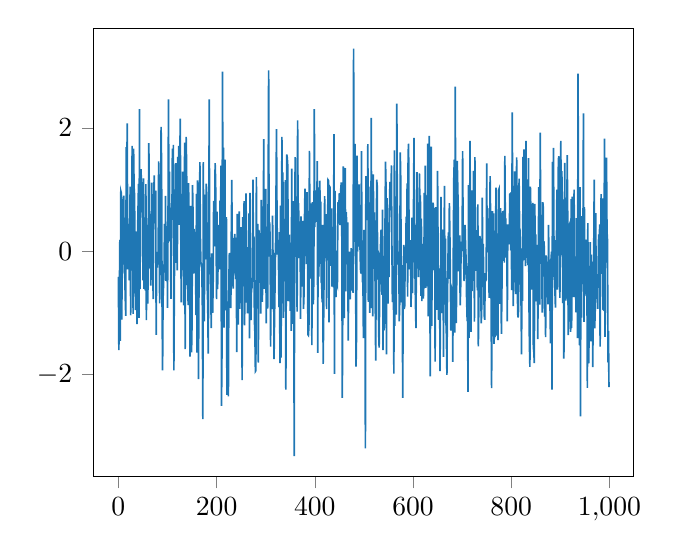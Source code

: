 % This file was created by matplotlib2tikz v0.6.17.
\begin{tikzpicture}

\definecolor{color0}{rgb}{0.122,0.467,0.706}

\begin{axis}[
xmin=-49.95, xmax=1048.95,
ymin=-3.658, ymax=3.619,
tick align=outside,
tick pos=left,
x grid style={white!69.02!black},
y grid style={white!69.02!black}
]
\addplot [semithick, color0, forget plot]
table {%
0 -0.418
1 -1.605
2 -0.722
3 0.185
4 -1.454
5 0.975
6 0.944
7 -1.112
8 0.421
9 -0.22
10 0.839
11 0.902
12 -0.34
13 -0.386
14 -0.763
15 -1.05
16 1.689
17 0.995
18 2.074
19 -0.295
20 -0.086
21 0.442
22 -0.475
23 0.284
24 1.046
25 -1.04
26 0.293
27 -0.02
28 1.709
29 0.626
30 -1.017
31 1.666
32 1.035
33 0.899
34 -0.496
35 -0.955
36 0.13
37 0.319
38 -1.183
39 0.223
40 0.686
41 1.093
42 -1.082
43 2.306
44 -0.614
45 0.786
46 1.333
47 1.101
48 0.801
49 0.956
50 -0.475
51 1.182
52 -0.612
53 0.547
54 -0.56
55 -0.638
56 1.089
57 -1.121
58 0.427
59 0.083
60 -0.852
61 0.541
62 1.752
63 0.902
64 -0.279
65 0.077
66 -0.56
67 -0.204
68 1.112
69 -0.374
70 -0.369
71 -0.779
72 0.851
73 1.232
74 0.524
75 0.484
76 0.982
77 -1.357
78 -0.01
79 -0.267
80 -0.021
81 -0.22
82 1.458
83 0.922
84 -0.849
85 -0.074
86 0.62
87 2.017
88 1.371
89 -0.914
90 -1.936
91 -0.774
92 -0.532
93 -0.26
94 0.441
95 -0.349
96 0.899
97 -0.482
98 -0.377
99 0.407
100 -0.92
101 0.268
102 2.464
103 0.705
104 1.29
105 0.16
106 0.708
107 -0.774
108 0.612
109 0.511
110 1.664
111 0.509
112 1.725
113 -1.935
114 -0.498
115 0.283
116 0.601
117 1.428
118 -0.191
119 0.108
120 -0.312
121 1.531
122 0.847
123 1.71
124 0.429
125 1.365
126 2.151
127 0.396
128 -0.831
129 0.931
130 -0.307
131 1.29
132 1.225
133 -0.88
134 0.555
135 1.762
136 -1.59
137 0.277
138 1.856
139 1.347
140 -0.55
141 0.248
142 -0.877
143 1.104
144 0.029
145 -0.164
146 -1.712
147 0.736
148 -0.422
149 -1.641
150 -1.172
151 1.074
152 0.626
153 -0.365
154 0.362
155 0.216
156 -0.354
157 0.152
158 -1.036
159 0.932
160 -1.646
161 1.149
162 1.075
163 -2.078
164 -0.768
165 0.231
166 1.446
167 0.226
168 -0.179
169 -0.214
170 -0.328
171 -0.901
172 -2.725
173 1.445
174 -1.07
175 -1.138
176 0.917
177 -0.131
178 0.624
179 1.097
180 0.929
181 -0.598
182 -0.89
183 -1.662
184 -0.061
185 2.464
186 -0.375
187 -0.1
188 -0.275
189 -1.25
190 -0.036
191 -0.665
192 -1.001
193 -0.546
194 0.816
195 0.158
196 0.08
197 1.43
198 1.146
199 0.224
200 -0.777
201 0.64
202 -0.616
203 -0.22
204 0.428
205 0.036
206 -0.294
207 0.822
208 0.475
209 1.39
210 -2.513
211 -1.607
212 2.913
213 0.741
214 1.682
215 -1.239
216 0.171
217 1.486
218 -0.959
219 0.091
220 0.554
221 -2.333
222 -1.84
223 -0.816
224 -2.355
225 -0.488
226 -0.03
227 -0.2
228 -0.6
229 -0.924
230 0.308
231 1.159
232 -0.571
233 -0.396
234 -0.609
235 0.21
236 0.156
237 0.282
238 -0.174
239 -0.454
240 0.219
241 -1.638
242 0.606
243 -0.145
244 -1.192
245 -0.568
246 0.644
247 -0.937
248 -0.544
249 -0.735
250 0.389
251 -0.034
252 -2.093
253 0.551
254 -0.207
255 -0.572
256 0.812
257 -1.203
258 -0.166
259 -0.835
260 0.937
261 -0.331
262 -0.302
263 -1.011
264 0.067
265 -0.167
266 0.614
267 -1.414
268 0.947
269 -0.788
270 -1.119
271 -0.629
272 -0.591
273 -0.386
274 1.162
275 0.063
276 0.24
277 -1.124
278 -1.318
279 -1.951
280 -1.938
281 1.2
282 -0.295
283 -0.931
284 0.442
285 -1.81
286 0.344
287 0.273
288 0.07
289 0.164
290 -1.015
291 0.832
292 0.456
293 -0.822
294 -0.479
295 0.202
296 1.818
297 -0.613
298 0.352
299 0.228
300 1.01
301 -1.171
302 0.398
303 0.011
304 -0.933
305 1.069
306 2.935
307 -0.089
308 0.47
309 0.211
310 -1.55
311 -0.064
312 -0.245
313 -0.94
314 0.575
315 -0.217
316 -0.029
317 -1.753
318 -1.07
319 -0.563
320 0.027
321 0.918
322 1.983
323 0.614
324 -0.056
325 0.184
326 -0.126
327 -0.909
328 0.309
329 -1.819
330 0.74
331 -1.726
332 -0.706
333 1.857
334 -0.042
335 1.278
336 -1.083
337 0.15
338 -0.33
339 -0.017
340 1.152
341 -2.249
342 -0.266
343 1.569
344 1.507
345 1.38
346 -0.798
347 -0.8
348 0.27
349 -0.16
350 -0.969
351 -0.011
352 -1.295
353 1.341
354 -1.18
355 -0.792
356 0.077
357 0.813
358 -3.327
359 0.149
360 1.525
361 0.226
362 0.888
363 -0.225
364 -0.98
365 2.123
366 0.672
367 0.781
368 -0.111
369 0.3
370 0.484
371 -1.097
372 0.564
373 0.088
374 -0.149
375 -0.576
376 0.492
377 -0.937
378 -0.704
379 0.522
380 1.015
381 0.397
382 0.279
383 -0.208
384 0.959
385 0.274
386 -1.355
387 -1.366
388 -1.222
389 1.628
390 0.631
391 0.089
392 -0.447
393 0.775
394 -1.523
395 0.798
396 0.331
397 -0.864
398 -0.449
399 2.306
400 0.39
401 0.718
402 0.988
403 0.475
404 0.583
405 1.463
406 -1.651
407 1.036
408 -0.411
409 0.015
410 1.143
411 0.762
412 0.804
413 -0.502
414 -0.52
415 -0.83
416 0.426
417 -1.828
418 -1.117
419 -0.239
420 0.892
421 0.302
422 0.219
423 0.603
424 -0.941
425 0.253
426 0.331
427 1.156
428 1.143
429 -1.155
430 1.052
431 1.039
432 -0.194
433 -0.236
434 0.693
435 -0.576
436 -0.378
437 0.395
438 -0.586
439 1.9
440 -1.99
441 0.98
442 -0.239
443 -0.746
444 0.009
445 -0.536
446 -0.563
447 0.774
448 0.768
449 0.742
450 0.942
451 0.422
452 0.796
453 1.023
454 1.117
455 0.31
456 -2.381
457 -0.777
458 1.375
459 -0.343
460 -1.085
461 0.915
462 1.35
463 -0.651
464 0.635
465 0.418
466 -0.214
467 0.468
468 -1.453
469 -0.447
470 -0.379
471 -0.006
472 -0.781
473 -0.374
474 0.048
475 -0.215
476 -0.638
477 -0.577
478 -0.675
479 3.289
480 0.434
481 0.153
482 1.741
483 -0.032
484 -1.874
485 -1.336
486 1.549
487 -0.005
488 0.341
489 0.087
490 1.084
491 0.092
492 0.095
493 -0.286
494 -0.365
495 1.623
496 0.073
497 -0.506
498 -0.436
499 -1.41
500 0.345
501 -0.237
502 6.206e-05
503 -3.199
504 1.218
505 0.506
506 0.971
507 0.615
508 1.736
509 -0.824
510 0.792
511 -0.535
512 -1.002
513 1.048
514 -0.33
515 2.165
516 -0.926
517 -0.265
518 -1.058
519 1.245
520 0.471
521 0.629
522 0.295
523 -0.769
524 -1.775
525 -0.283
526 1.162
527 1.067
528 -0.463
529 0.008
530 -1.304
531 -1.565
532 -0.701
533 -0.121
534 0.132
535 0.348
536 -0.381
537 -0.709
538 0.675
539 -1.605
540 -0.078
541 -1.285
542 -1.143
543 0.435
544 1.454
545 1.048
546 -1.676
547 0.861
548 0.404
549 -0.853
550 0.445
551 -0.42
552 0.623
553 1.124
554 0.752
555 0.663
556 1.391
557 0.108
558 -0.828
559 -0.335
560 -0.242
561 -1.989
562 1.635
563 -1.213
564 0.888
565 0.757
566 -1.029
567 2.396
568 0.801
569 -0.057
570 -0.217
571 -0.008
572 -1.14
573 -0.813
574 1.604
575 1.163
576 -0.668
577 -0.83
578 -0.226
579 -2.38
580 -0.703
581 0.104
582 -0.938
583 -0.893
584 -0.082
585 -0.193
586 0.562
587 0.22
588 1.102
589 -0.736
590 1.59
591 1.744
592 0.08
593 -0.294
594 0.016
595 0.18
596 -0.906
597 -0.296
598 0.546
599 -0.682
600 0.188
601 0.691
602 1.838
603 0.187
604 -0.355
605 -0.861
606 -1.249
607 0.147
608 1.284
609 0.176
610 0.285
611 -0.421
612 -0.195
613 1.261
614 0.789
615 0.905
616 -0.725
617 0.53
618 -0.809
619 0.117
620 -0.241
621 -0.77
622 -0.534
623 0.946
624 -0.353
625 1.388
626 -0.596
627 -0.377
628 -0.19
629 -0.573
630 1.744
631 -1.059
632 0.675
633 1.871
634 0.588
635 -2.034
636 -0.205
637 1.699
638 -1.214
639 -0.336
640 0.103
641 0.788
642 -0.308
643 0.097
644 0.7
645 -1.792
646 0.716
647 -0.24
648 -0.175
649 -0.952
650 1.302
651 -0.003
652 -1.113
653 -0.412
654 -0.28
655 -1.948
656 -0.681
657 0.881
658 -0.832
659 -1.006
660 0.232
661 0.351
662 -1.714
663 -0.359
664 1.06
665 -0.767
666 0.202
667 -1.125
668 -1.378
669 -2.007
670 -0.858
671 -0.247
672 0.303
673 -0.448
674 0.779
675 0.316
676 -0.387
677 -1.29
678 -0.986
679 -0.62
680 -0.654
681 -1.796
682 -0.039
683 1.164
684 1.486
685 -1.324
686 2.669
687 0.182
688 -1.167
689 -0.47
690 1.466
691 1.082
692 0.692
693 -0.326
694 -0.242
695 0.258
696 -0.88
697 -0.601
698 0.155
699 0.001
700 0.133
701 1.624
702 0.382
703 -0.116
704 -0.485
705 0.217
706 0.425
707 0.068
708 -0.105
709 -0.727
710 -1.045
711 -1.016
712 -2.282
713 1.072
714 -1.407
715 -0.329
716 1.792
717 0.48
718 -1.311
719 0.987
720 -0.65
721 -0.126
722 -0.48
723 1.304
724 1.244
725 -1.143
726 1.528
727 0.067
728 -0.034
729 -0.321
730 0.342
731 -0.638
732 0.758
733 -1.545
734 -0.852
735 -0.301
736 0.246
737 0.189
738 -0.697
739 -1.17
740 -0.89
741 0.871
742 -0.151
743 0.117
744 -0.477
745 -1.047
746 -1.115
747 -0.357
748 -0.477
749 -0.46
750 1.427
751 -0.016
752 0.698
753 0.352
754 -0.085
755 -0.756
756 0.067
757 1.22
758 0.482
759 -0.833
760 -2.221
761 -0.344
762 0.65
763 -1.384
764 0.615
765 -1.505
766 -1.16
767 -1.396
768 0.246
769 1.03
770 -0.088
771 -1.37
772 -0.021
773 -1.442
774 0.986
775 1.008
776 -0.857
777 0.231
778 0.699
779 -0.371
780 -1.344
781 -0.635
782 0.602
783 0.649
784 -0.156
785 0.657
786 -0.186
787 1.546
788 0.37
789 0.532
790 -0.106
791 0.072
792 -1.141
793 0.433
794 0.279
795 0.282
796 0.109
797 0.923
798 0.931
799 0.015
800 0.459
801 -0.631
802 2.255
803 0.629
804 -0.89
805 0.134
806 0.096
807 1.296
808 -0.41
809 -0.697
810 0.332
811 1.523
812 0.72
813 -1.003
814 -1.076
815 -0.938
816 1.179
817 0.374
818 0.334
819 -0.194
820 -0.853
821 -1.675
822 0.044
823 -0.807
824 1.529
825 0.23
826 1.654
827 -0.147
828 1.12
829 -0.244
830 1.79
831 0.243
832 0.608
833 -0.066
834 -0.224
835 1.51
836 -0.744
837 -1.505
838 -1.878
839 1.049
840 0.622
841 0.102
842 -0.622
843 0.324
844 0.785
845 -1.559
846 -1.632
847 -1.816
848 0.768
849 -0.106
850 0.271
851 -0.815
852 -0.092
853 0.1
854 -1.428
855 -0.423
856 1.041
857 0.63
858 -0.868
859 1.926
860 0.49
861 0.339
862 0.124
863 -0.997
864 0.795
865 0.752
866 -0.411
867 0.161
868 -1.064
869 -0.809
870 -1.396
871 -0.068
872 -0.228
873 -0.521
874 -0.629
875 -0.864
876 0.428
877 -0.49
878 -0.137
879 -0.914
880 -1.498
881 -0.138
882 -0.007
883 -2.246
884 1.448
885 -0.419
886 1.676
887 0.104
888 -0.401
889 -0.651
890 -0.915
891 0.181
892 0.013
893 0.997
894 -0.624
895 0.386
896 1.489
897 1.54
898 0.855
899 -0.759
900 0.018
901 1.791
902 -0.062
903 1.299
904 0.833
905 -0.845
906 0.842
907 -1.743
908 -1.362
909 1.434
910 -0.378
911 -0.801
912 -0.706
913 0.197
914 1.561
915 0.563
916 -1.364
917 -1.13
918 0.415
919 0.44
920 -0.17
921 -1.311
922 0.844
923 -1.245
924 0.885
925 -0.309
926 0.725
927 -0.745
928 0.998
929 -0.655
930 -0.7
931 -0.558
932 -0.994
933 0.538
934 -0.397
935 -1.411
936 2.882
937 0.517
938 -1.175
939 -1.525
940 1.04
941 -2.682
942 0.568
943 -1.08
944 -0.068
945 0.452
946 0.067
947 2.235
948 -1.148
949 0.716
950 -0.728
951 -0.035
952 -0.194
953 0.187
954 -0.139
955 -2.219
956 0.456
957 -1.66
958 -1.819
959 -0.446
960 -0.701
961 0.147
962 -1.464
963 -0.057
964 -1.417
965 -0.171
966 -1.881
967 -0.807
968 -0.001
969 1.163
970 -1.251
971 -0.95
972 0.618
973 -0.595
974 -0.775
975 -0.372
976 -0.936
977 -0.269
978 0.271
979 -0.307
980 0.433
981 -1.549
982 -0.2
983 0.924
984 -0.045
985 -0.37
986 0.859
987 -0.944
988 -0.952
989 0.188
990 1.825
991 -1.392
992 0.035
993 0.995
994 1.517
995 0.323
996 0.176
997 -1.806
998 -1.295
999 -2.208
};
\end{axis}

\end{tikzpicture}